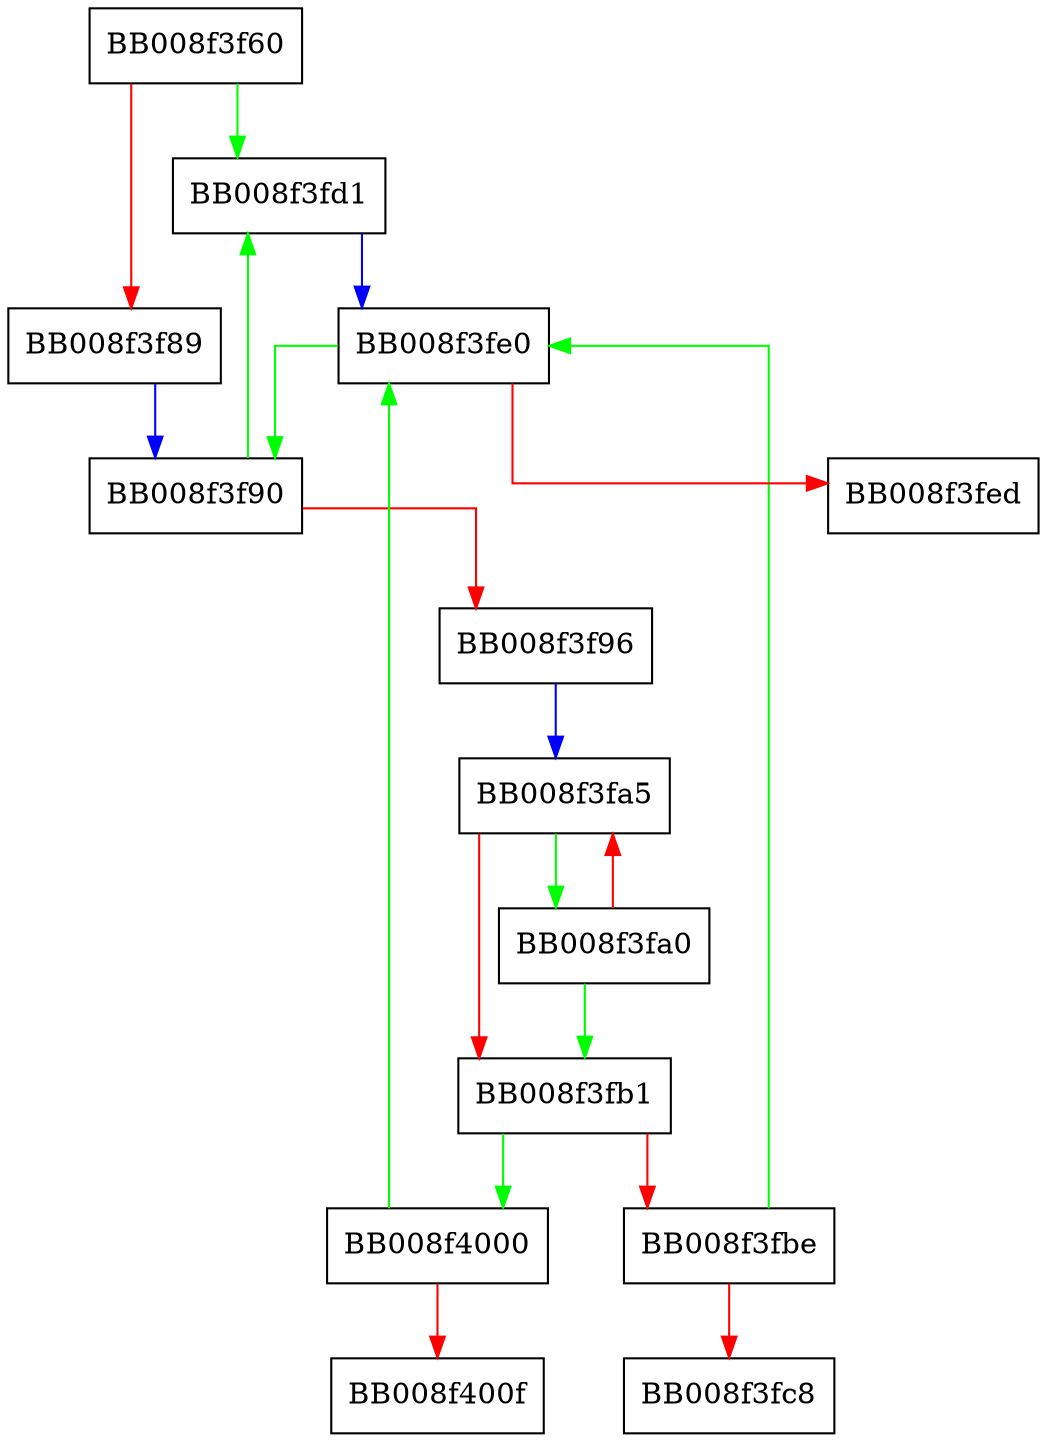 digraph _dl_tunable_set_hwcaps {
  node [shape="box"];
  graph [splines=ortho];
  BB008f3f60 -> BB008f3fd1 [color="green"];
  BB008f3f60 -> BB008f3f89 [color="red"];
  BB008f3f89 -> BB008f3f90 [color="blue"];
  BB008f3f90 -> BB008f3fd1 [color="green"];
  BB008f3f90 -> BB008f3f96 [color="red"];
  BB008f3f96 -> BB008f3fa5 [color="blue"];
  BB008f3fa0 -> BB008f3fb1 [color="green"];
  BB008f3fa0 -> BB008f3fa5 [color="red"];
  BB008f3fa5 -> BB008f3fa0 [color="green"];
  BB008f3fa5 -> BB008f3fb1 [color="red"];
  BB008f3fb1 -> BB008f4000 [color="green"];
  BB008f3fb1 -> BB008f3fbe [color="red"];
  BB008f3fbe -> BB008f3fe0 [color="green"];
  BB008f3fbe -> BB008f3fc8 [color="red"];
  BB008f3fd1 -> BB008f3fe0 [color="blue"];
  BB008f3fe0 -> BB008f3f90 [color="green"];
  BB008f3fe0 -> BB008f3fed [color="red"];
  BB008f4000 -> BB008f3fe0 [color="green"];
  BB008f4000 -> BB008f400f [color="red"];
}
